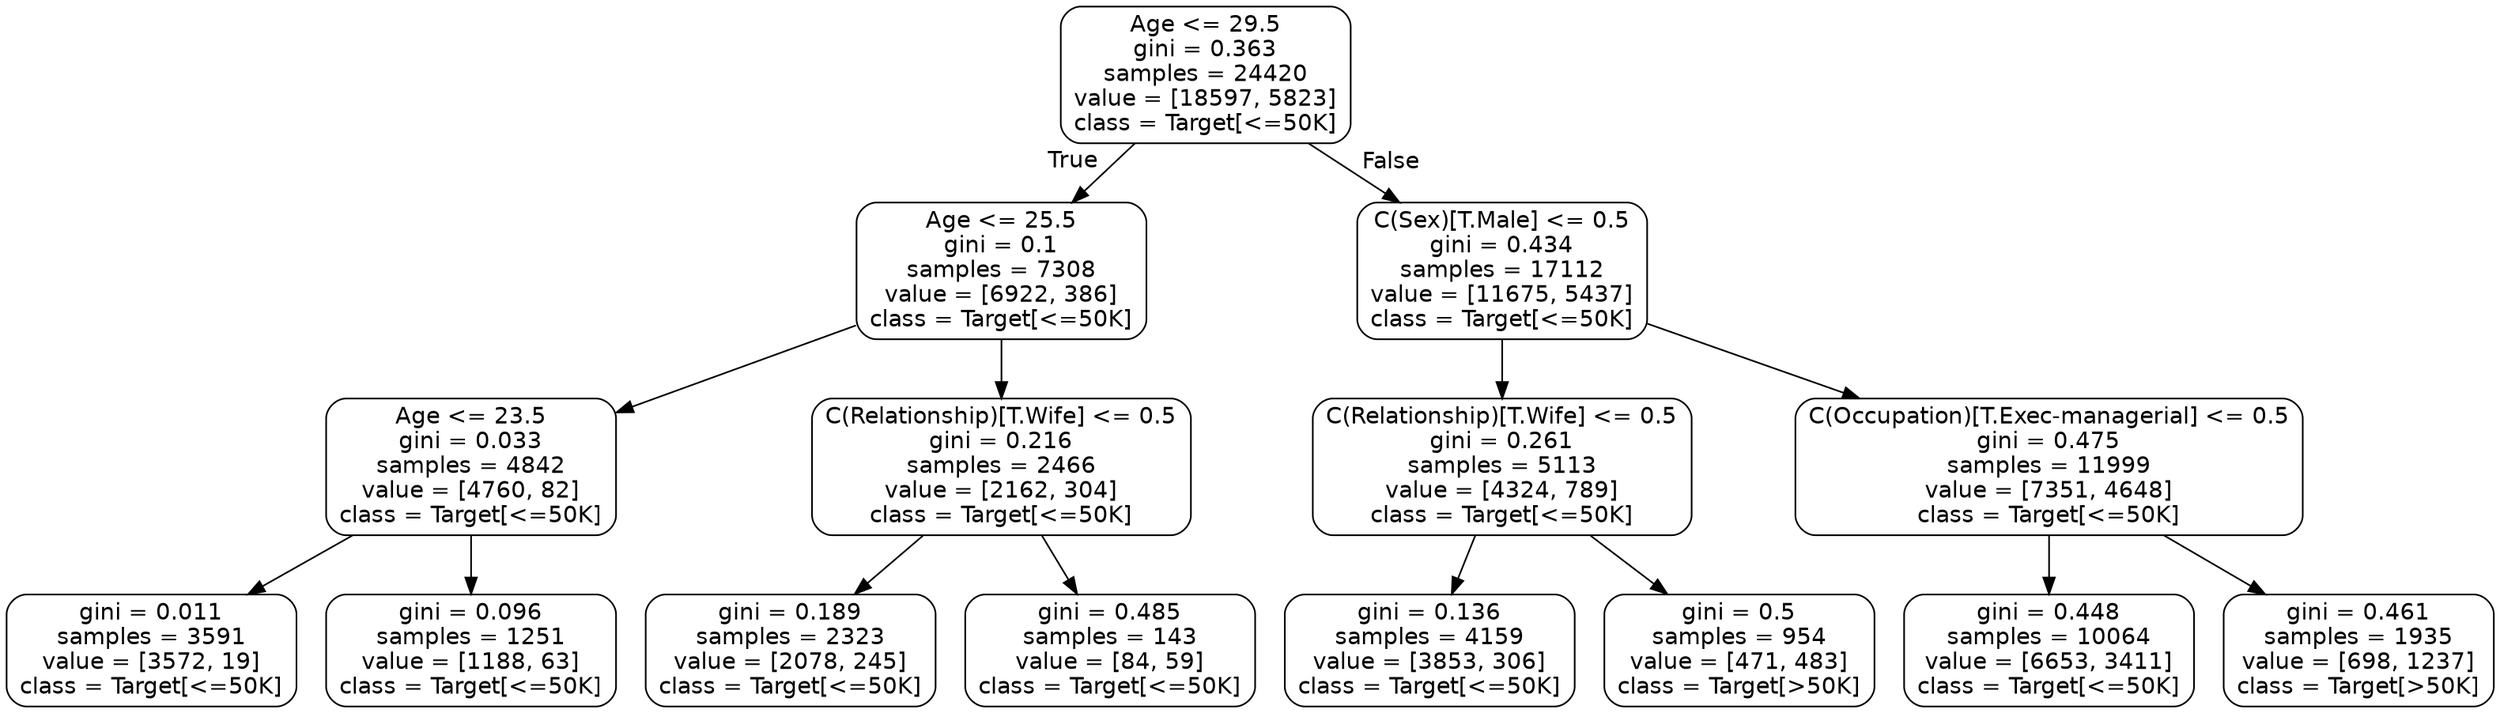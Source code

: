 digraph Tree {
node [shape=box, style="rounded", color="black", fontname=helvetica] ;
edge [fontname=helvetica] ;
0 [label="Age <= 29.5\ngini = 0.363\nsamples = 24420\nvalue = [18597, 5823]\nclass = Target[<=50K]"] ;
1 [label="Age <= 25.5\ngini = 0.1\nsamples = 7308\nvalue = [6922, 386]\nclass = Target[<=50K]"] ;
0 -> 1 [labeldistance=2.5, labelangle=45, headlabel="True"] ;
2 [label="Age <= 23.5\ngini = 0.033\nsamples = 4842\nvalue = [4760, 82]\nclass = Target[<=50K]"] ;
1 -> 2 ;
3 [label="gini = 0.011\nsamples = 3591\nvalue = [3572, 19]\nclass = Target[<=50K]"] ;
2 -> 3 ;
4 [label="gini = 0.096\nsamples = 1251\nvalue = [1188, 63]\nclass = Target[<=50K]"] ;
2 -> 4 ;
5 [label="C(Relationship)[T.Wife] <= 0.5\ngini = 0.216\nsamples = 2466\nvalue = [2162, 304]\nclass = Target[<=50K]"] ;
1 -> 5 ;
6 [label="gini = 0.189\nsamples = 2323\nvalue = [2078, 245]\nclass = Target[<=50K]"] ;
5 -> 6 ;
7 [label="gini = 0.485\nsamples = 143\nvalue = [84, 59]\nclass = Target[<=50K]"] ;
5 -> 7 ;
8 [label="C(Sex)[T.Male] <= 0.5\ngini = 0.434\nsamples = 17112\nvalue = [11675, 5437]\nclass = Target[<=50K]"] ;
0 -> 8 [labeldistance=2.5, labelangle=-45, headlabel="False"] ;
9 [label="C(Relationship)[T.Wife] <= 0.5\ngini = 0.261\nsamples = 5113\nvalue = [4324, 789]\nclass = Target[<=50K]"] ;
8 -> 9 ;
10 [label="gini = 0.136\nsamples = 4159\nvalue = [3853, 306]\nclass = Target[<=50K]"] ;
9 -> 10 ;
11 [label="gini = 0.5\nsamples = 954\nvalue = [471, 483]\nclass = Target[>50K]"] ;
9 -> 11 ;
12 [label="C(Occupation)[T.Exec-managerial] <= 0.5\ngini = 0.475\nsamples = 11999\nvalue = [7351, 4648]\nclass = Target[<=50K]"] ;
8 -> 12 ;
13 [label="gini = 0.448\nsamples = 10064\nvalue = [6653, 3411]\nclass = Target[<=50K]"] ;
12 -> 13 ;
14 [label="gini = 0.461\nsamples = 1935\nvalue = [698, 1237]\nclass = Target[>50K]"] ;
12 -> 14 ;
}